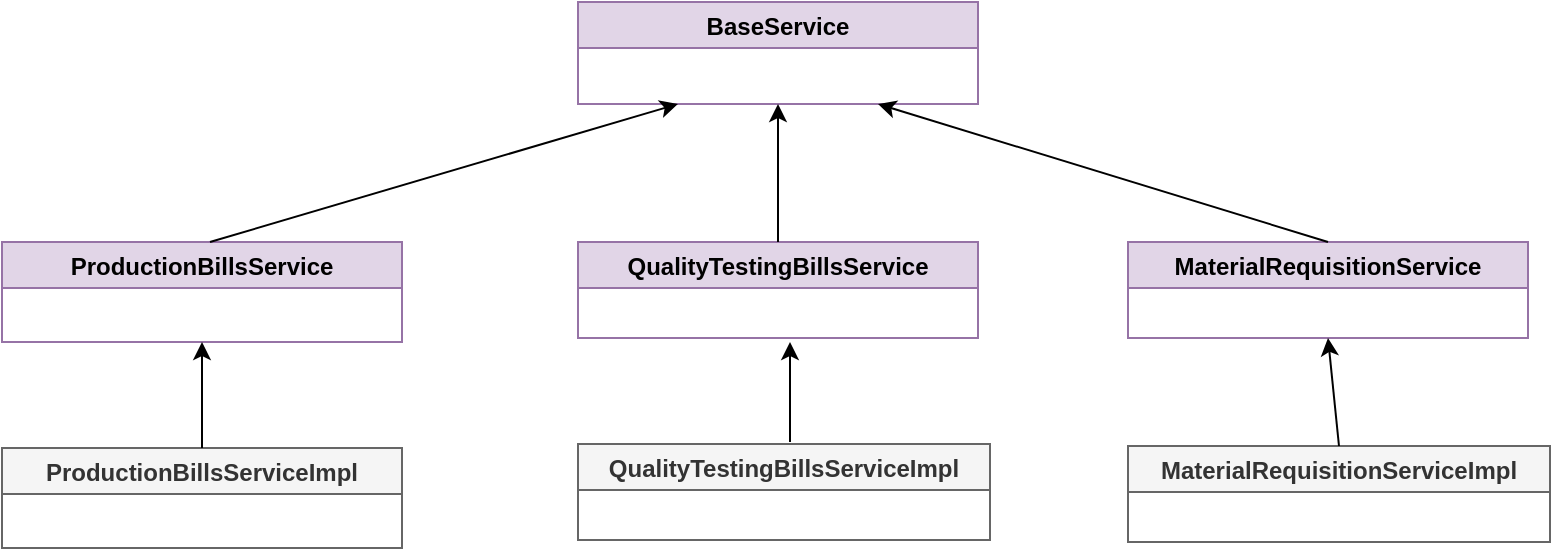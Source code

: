 <mxfile version="20.0.3" type="github">
  <diagram id="C5RBs43oDa-KdzZeNtuy" name="Page-1">
    <mxGraphModel dx="1016" dy="561" grid="1" gridSize="10" guides="1" tooltips="1" connect="1" arrows="1" fold="1" page="1" pageScale="1" pageWidth="827" pageHeight="1169" math="0" shadow="0">
      <root>
        <mxCell id="WIyWlLk6GJQsqaUBKTNV-0" />
        <mxCell id="WIyWlLk6GJQsqaUBKTNV-1" parent="WIyWlLk6GJQsqaUBKTNV-0" />
        <mxCell id="cCN0tTdBYzVjqLH-nszh-0" value="ProductionBillsServiceImpl" style="swimlane;fillColor=#f5f5f5;strokeColor=#666666;fontColor=#333333;" vertex="1" parent="WIyWlLk6GJQsqaUBKTNV-1">
          <mxGeometry x="36" y="363" width="200" height="50" as="geometry">
            <mxRectangle x="36" y="363" width="200" height="30" as="alternateBounds" />
          </mxGeometry>
        </mxCell>
        <mxCell id="cCN0tTdBYzVjqLH-nszh-1" value="QualityTestingBillsServiceImpl" style="swimlane;fillColor=#f5f5f5;strokeColor=#666666;fontColor=#333333;" vertex="1" parent="WIyWlLk6GJQsqaUBKTNV-1">
          <mxGeometry x="324" y="361" width="206" height="48" as="geometry">
            <mxRectangle x="324" y="361" width="220" height="30" as="alternateBounds" />
          </mxGeometry>
        </mxCell>
        <mxCell id="cCN0tTdBYzVjqLH-nszh-2" value="MaterialRequisitionServiceImpl" style="swimlane;fillColor=#f5f5f5;strokeColor=#666666;fontColor=#333333;" vertex="1" parent="WIyWlLk6GJQsqaUBKTNV-1">
          <mxGeometry x="599" y="362" width="211" height="48" as="geometry">
            <mxRectangle x="599" y="362" width="220" height="30" as="alternateBounds" />
          </mxGeometry>
        </mxCell>
        <mxCell id="cCN0tTdBYzVjqLH-nszh-3" value="QualityTestingBillsService" style="swimlane;fillColor=#e1d5e7;strokeColor=#9673a6;" vertex="1" parent="WIyWlLk6GJQsqaUBKTNV-1">
          <mxGeometry x="324" y="260" width="200" height="48" as="geometry">
            <mxRectangle x="324" y="260" width="190" height="30" as="alternateBounds" />
          </mxGeometry>
        </mxCell>
        <mxCell id="cCN0tTdBYzVjqLH-nszh-5" value="MaterialRequisitionService" style="swimlane;fillColor=#e1d5e7;strokeColor=#9673a6;" vertex="1" parent="WIyWlLk6GJQsqaUBKTNV-1">
          <mxGeometry x="599" y="260" width="200" height="48" as="geometry">
            <mxRectangle x="599" y="260" width="190" height="30" as="alternateBounds" />
          </mxGeometry>
        </mxCell>
        <mxCell id="cCN0tTdBYzVjqLH-nszh-6" value="ProductionBillsService" style="swimlane;fillColor=#e1d5e7;strokeColor=#9673a6;" vertex="1" parent="WIyWlLk6GJQsqaUBKTNV-1">
          <mxGeometry x="36" y="260" width="200" height="50" as="geometry">
            <mxRectangle x="36" y="260" width="170" height="30" as="alternateBounds" />
          </mxGeometry>
        </mxCell>
        <mxCell id="cCN0tTdBYzVjqLH-nszh-7" value="BaseService" style="swimlane;fillColor=#e1d5e7;strokeColor=#9673a6;" vertex="1" parent="WIyWlLk6GJQsqaUBKTNV-1">
          <mxGeometry x="324" y="140" width="200" height="51" as="geometry">
            <mxRectangle x="324" y="140" width="110" height="30" as="alternateBounds" />
          </mxGeometry>
        </mxCell>
        <mxCell id="cCN0tTdBYzVjqLH-nszh-14" value="" style="endArrow=classic;html=1;strokeColor=default;curved=1;" edge="1" parent="WIyWlLk6GJQsqaUBKTNV-1">
          <mxGeometry width="50" height="50" relative="1" as="geometry">
            <mxPoint x="430" y="360" as="sourcePoint" />
            <mxPoint x="430" y="310" as="targetPoint" />
          </mxGeometry>
        </mxCell>
        <mxCell id="cCN0tTdBYzVjqLH-nszh-15" value="" style="endArrow=classic;html=1;strokeColor=default;curved=1;exitX=0.5;exitY=0;exitDx=0;exitDy=0;" edge="1" parent="WIyWlLk6GJQsqaUBKTNV-1" source="cCN0tTdBYzVjqLH-nszh-0">
          <mxGeometry width="50" height="50" relative="1" as="geometry">
            <mxPoint x="100" y="361" as="sourcePoint" />
            <mxPoint x="136" y="310" as="targetPoint" />
          </mxGeometry>
        </mxCell>
        <mxCell id="cCN0tTdBYzVjqLH-nszh-16" value="" style="endArrow=classic;html=1;strokeColor=default;curved=1;entryX=0.5;entryY=1;entryDx=0;entryDy=0;exitX=0.5;exitY=0;exitDx=0;exitDy=0;" edge="1" parent="WIyWlLk6GJQsqaUBKTNV-1" source="cCN0tTdBYzVjqLH-nszh-2" target="cCN0tTdBYzVjqLH-nszh-5">
          <mxGeometry width="50" height="50" relative="1" as="geometry">
            <mxPoint x="680" y="360" as="sourcePoint" />
            <mxPoint x="730" y="310" as="targetPoint" />
          </mxGeometry>
        </mxCell>
        <mxCell id="cCN0tTdBYzVjqLH-nszh-18" value="" style="endArrow=classic;html=1;strokeColor=default;curved=1;entryX=0.25;entryY=1;entryDx=0;entryDy=0;" edge="1" parent="WIyWlLk6GJQsqaUBKTNV-1" target="cCN0tTdBYzVjqLH-nszh-7">
          <mxGeometry width="50" height="50" relative="1" as="geometry">
            <mxPoint x="140" y="260" as="sourcePoint" />
            <mxPoint x="170" y="210" as="targetPoint" />
          </mxGeometry>
        </mxCell>
        <mxCell id="cCN0tTdBYzVjqLH-nszh-19" value="" style="endArrow=classic;html=1;strokeColor=default;curved=1;exitX=0.5;exitY=0;exitDx=0;exitDy=0;entryX=0.5;entryY=1;entryDx=0;entryDy=0;" edge="1" parent="WIyWlLk6GJQsqaUBKTNV-1" source="cCN0tTdBYzVjqLH-nszh-3" target="cCN0tTdBYzVjqLH-nszh-7">
          <mxGeometry width="50" height="50" relative="1" as="geometry">
            <mxPoint x="410" y="250" as="sourcePoint" />
            <mxPoint x="460" y="200" as="targetPoint" />
          </mxGeometry>
        </mxCell>
        <mxCell id="cCN0tTdBYzVjqLH-nszh-20" value="" style="endArrow=classic;html=1;strokeColor=default;curved=1;exitX=0.5;exitY=0;exitDx=0;exitDy=0;entryX=0.75;entryY=1;entryDx=0;entryDy=0;" edge="1" parent="WIyWlLk6GJQsqaUBKTNV-1" source="cCN0tTdBYzVjqLH-nszh-5" target="cCN0tTdBYzVjqLH-nszh-7">
          <mxGeometry width="50" height="50" relative="1" as="geometry">
            <mxPoint x="680" y="250" as="sourcePoint" />
            <mxPoint x="730" y="200" as="targetPoint" />
          </mxGeometry>
        </mxCell>
      </root>
    </mxGraphModel>
  </diagram>
</mxfile>
